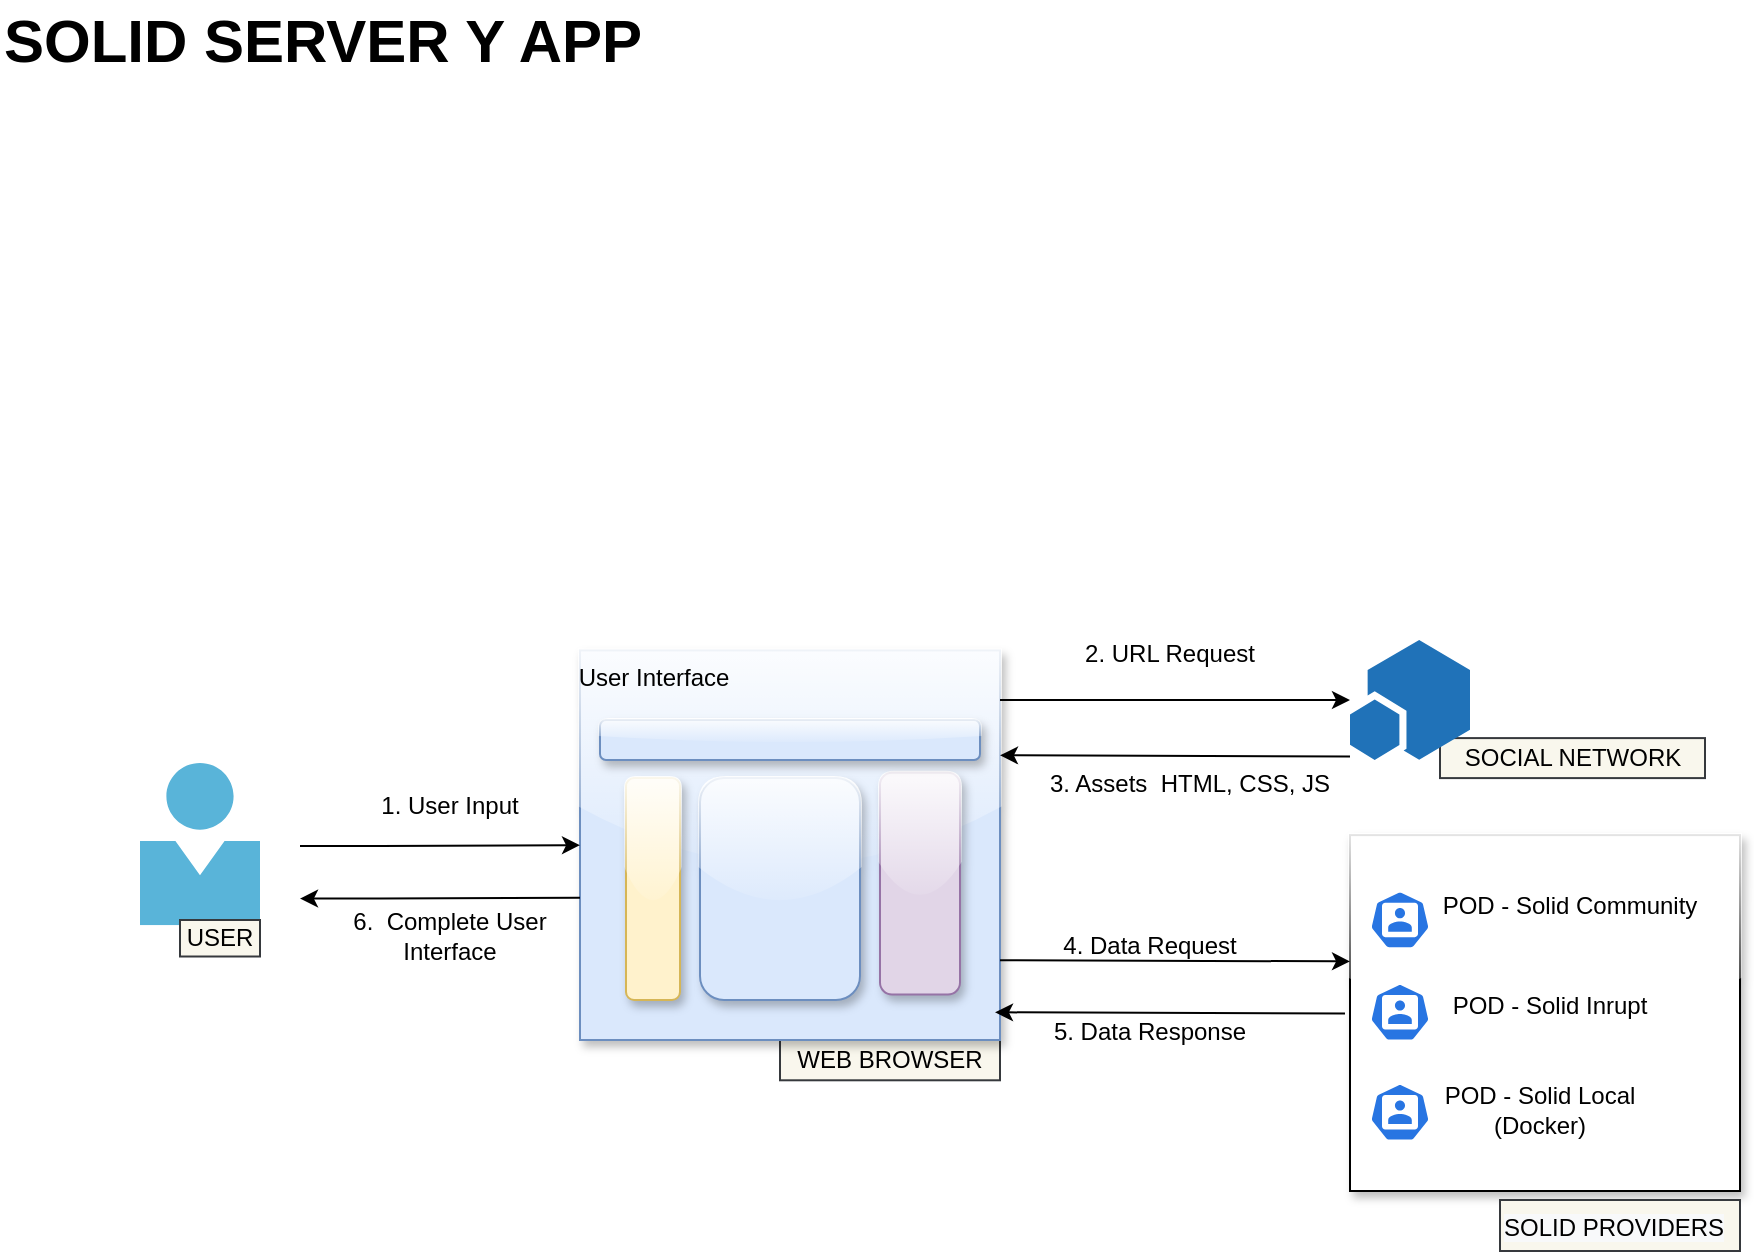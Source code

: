 <mxfile version="13.6.6" type="github" pages="5">
  <diagram id="UYkZ4uTsUo5Aj36jlj5a" name="DIAGRAMA DEL PROYECTO">
    <mxGraphModel dx="1194" dy="594" grid="1" gridSize="10" guides="1" tooltips="1" connect="1" arrows="1" fold="1" page="1" pageScale="1" pageWidth="850" pageHeight="1100" math="0" shadow="0">
      <root>
        <mxCell id="2yY9ss9cPQhWCjUBBXwG-0" />
        <mxCell id="2yY9ss9cPQhWCjUBBXwG-1" parent="2yY9ss9cPQhWCjUBBXwG-0" />
        <mxCell id="2yY9ss9cPQhWCjUBBXwG-22" value="SOCIAL NETWORK" style="text;html=1;strokeColor=#36393d;fillColor=#f9f7ed;align=center;verticalAlign=middle;whiteSpace=wrap;rounded=0;" parent="2yY9ss9cPQhWCjUBBXwG-1" vertex="1">
          <mxGeometry x="740" y="389.05" width="132.5" height="20" as="geometry" />
        </mxCell>
        <mxCell id="2yY9ss9cPQhWCjUBBXwG-42" value="WEB BROWSER" style="text;html=1;align=center;verticalAlign=middle;whiteSpace=wrap;rounded=0;gradientDirection=north;fillColor=#f9f7ed;strokeColor=#36393d;" parent="2yY9ss9cPQhWCjUBBXwG-1" vertex="1">
          <mxGeometry x="410" y="539" width="110" height="21.15" as="geometry" />
        </mxCell>
        <mxCell id="2yY9ss9cPQhWCjUBBXwG-78" value="" style="aspect=fixed;html=1;points=[];align=center;image;fontSize=12;image=img/lib/mscae/Person.svg;" parent="2yY9ss9cPQhWCjUBBXwG-1" vertex="1">
          <mxGeometry x="89.99" y="401.5" width="60.01" height="81.1" as="geometry" />
        </mxCell>
        <mxCell id="2yY9ss9cPQhWCjUBBXwG-97" value="USER" style="text;html=1;strokeColor=#36393d;fillColor=#f9f7ed;align=center;verticalAlign=middle;whiteSpace=wrap;rounded=0;" parent="2yY9ss9cPQhWCjUBBXwG-1" vertex="1">
          <mxGeometry x="110" y="480" width="40" height="18.25" as="geometry" />
        </mxCell>
        <mxCell id="kLydB3FbnCofHAPcsOzE-6" value="" style="shape=image;html=1;verticalAlign=top;verticalLabelPosition=bottom;labelBackgroundColor=#ffffff;imageAspect=0;aspect=fixed;image=https://cdn3.iconfinder.com/data/icons/letters-and-numbers-1/32/letter_B_blue-128.png" parent="2yY9ss9cPQhWCjUBBXwG-1" vertex="1">
          <mxGeometry x="339.6" y="86.5" width="18" height="18" as="geometry" />
        </mxCell>
        <mxCell id="MergWHPPMjYVDi8zwZ-v-0" value="SOLID SERVER Y APP" style="text;html=1;resizable=0;points=[];autosize=1;align=left;verticalAlign=top;spacingTop=-4;fontSize=30;fontStyle=1" parent="2yY9ss9cPQhWCjUBBXwG-1" vertex="1">
          <mxGeometry x="20" y="20" width="330" height="40" as="geometry" />
        </mxCell>
        <mxCell id="UFcEnnG5xLnoliEEgUOS-1" value="" style="rounded=0;whiteSpace=wrap;html=1;fillColor=#dae8fc;strokeColor=#6c8ebf;shadow=1;glass=1;sketch=0;" vertex="1" parent="2yY9ss9cPQhWCjUBBXwG-1">
          <mxGeometry x="310" y="345.2" width="210" height="194.8" as="geometry" />
        </mxCell>
        <mxCell id="UFcEnnG5xLnoliEEgUOS-27" value="" style="endArrow=classic;startArrow=none;html=1;startFill=0;" edge="1" parent="2yY9ss9cPQhWCjUBBXwG-1" target="UFcEnnG5xLnoliEEgUOS-28">
          <mxGeometry width="50" height="50" relative="1" as="geometry">
            <mxPoint x="520" y="370" as="sourcePoint" />
            <mxPoint x="690" y="408.68" as="targetPoint" />
            <Array as="points" />
          </mxGeometry>
        </mxCell>
        <mxCell id="UFcEnnG5xLnoliEEgUOS-28" value="" style="pointerEvents=1;shadow=0;dashed=0;html=1;strokeColor=none;fillColor=#505050;labelPosition=center;verticalLabelPosition=bottom;verticalAlign=top;outlineConnect=0;align=center;shape=mxgraph.office.concepts.app_part;" vertex="1" parent="2yY9ss9cPQhWCjUBBXwG-1">
          <mxGeometry x="695" y="340" width="60" height="60" as="geometry" />
        </mxCell>
        <mxCell id="UFcEnnG5xLnoliEEgUOS-45" value="" style="rounded=1;whiteSpace=wrap;html=1;shadow=1;glass=1;sketch=0;fillColor=#fff2cc;strokeColor=#d6b656;" vertex="1" parent="2yY9ss9cPQhWCjUBBXwG-1">
          <mxGeometry x="333" y="409.05" width="27" height="110.95" as="geometry" />
        </mxCell>
        <mxCell id="UFcEnnG5xLnoliEEgUOS-46" value="" style="rounded=1;whiteSpace=wrap;html=1;shadow=1;glass=1;sketch=0;fillColor=#dae8fc;strokeColor=#6c8ebf;" vertex="1" parent="2yY9ss9cPQhWCjUBBXwG-1">
          <mxGeometry x="370" y="409.05" width="80" height="110.95" as="geometry" />
        </mxCell>
        <mxCell id="UFcEnnG5xLnoliEEgUOS-48" value="" style="rounded=1;whiteSpace=wrap;html=1;shadow=1;glass=1;sketch=0;fillColor=#e1d5e7;strokeColor=#9673a6;" vertex="1" parent="2yY9ss9cPQhWCjUBBXwG-1">
          <mxGeometry x="460" y="406.33" width="40" height="110.95" as="geometry" />
        </mxCell>
        <mxCell id="UFcEnnG5xLnoliEEgUOS-49" value="" style="rounded=0;whiteSpace=wrap;html=1;shadow=1;glass=1;sketch=0;" vertex="1" parent="2yY9ss9cPQhWCjUBBXwG-1">
          <mxGeometry x="695" y="437.55" width="195" height="177.95" as="geometry" />
        </mxCell>
        <mxCell id="UFcEnnG5xLnoliEEgUOS-50" value="POD - Solid Community" style="text;html=1;strokeColor=none;fillColor=none;align=center;verticalAlign=middle;whiteSpace=wrap;rounded=0;" vertex="1" parent="2yY9ss9cPQhWCjUBBXwG-1">
          <mxGeometry x="740" y="463.45" width="130" height="20" as="geometry" />
        </mxCell>
        <mxCell id="UFcEnnG5xLnoliEEgUOS-51" value="" style="html=1;dashed=0;whitespace=wrap;fillColor=#2875E2;strokeColor=#ffffff;points=[[0.005,0.63,0],[0.1,0.2,0],[0.9,0.2,0],[0.5,0,0],[0.995,0.63,0],[0.72,0.99,0],[0.5,1,0],[0.28,0.99,0]];shape=mxgraph.kubernetes.icon;prIcon=user" vertex="1" parent="2yY9ss9cPQhWCjUBBXwG-1">
          <mxGeometry x="705" y="463.45" width="30" height="33" as="geometry" />
        </mxCell>
        <mxCell id="UFcEnnG5xLnoliEEgUOS-52" value="" style="html=1;dashed=0;whitespace=wrap;fillColor=#2875E2;strokeColor=#ffffff;points=[[0.005,0.63,0],[0.1,0.2,0],[0.9,0.2,0],[0.5,0,0],[0.995,0.63,0],[0.72,0.99,0],[0.5,1,0],[0.28,0.99,0]];shape=mxgraph.kubernetes.icon;prIcon=user" vertex="1" parent="2yY9ss9cPQhWCjUBBXwG-1">
          <mxGeometry x="705" y="509.65" width="30" height="33" as="geometry" />
        </mxCell>
        <mxCell id="UFcEnnG5xLnoliEEgUOS-53" value="" style="html=1;dashed=0;whitespace=wrap;fillColor=#2875E2;strokeColor=#ffffff;points=[[0.005,0.63,0],[0.1,0.2,0],[0.9,0.2,0],[0.5,0,0],[0.995,0.63,0],[0.72,0.99,0],[0.5,1,0],[0.28,0.99,0]];shape=mxgraph.kubernetes.icon;prIcon=user" vertex="1" parent="2yY9ss9cPQhWCjUBBXwG-1">
          <mxGeometry x="705" y="559.65" width="30" height="33" as="geometry" />
        </mxCell>
        <mxCell id="UFcEnnG5xLnoliEEgUOS-54" value="POD - Solid Inrupt" style="text;html=1;strokeColor=none;fillColor=none;align=center;verticalAlign=middle;whiteSpace=wrap;rounded=0;" vertex="1" parent="2yY9ss9cPQhWCjUBBXwG-1">
          <mxGeometry x="740" y="510.83" width="110" height="24" as="geometry" />
        </mxCell>
        <mxCell id="UFcEnnG5xLnoliEEgUOS-55" value="POD - Solid Local (Docker)" style="text;html=1;strokeColor=none;fillColor=none;align=center;verticalAlign=middle;whiteSpace=wrap;rounded=0;" vertex="1" parent="2yY9ss9cPQhWCjUBBXwG-1">
          <mxGeometry x="730" y="563.33" width="120" height="24" as="geometry" />
        </mxCell>
        <mxCell id="UFcEnnG5xLnoliEEgUOS-58" value="" style="endArrow=classic;html=1;entryX=0;entryY=0.5;entryDx=0;entryDy=0;" edge="1" parent="2yY9ss9cPQhWCjUBBXwG-1" target="UFcEnnG5xLnoliEEgUOS-1">
          <mxGeometry width="50" height="50" relative="1" as="geometry">
            <mxPoint x="170" y="443" as="sourcePoint" />
            <mxPoint x="520" y="490" as="targetPoint" />
            <Array as="points">
              <mxPoint x="200" y="443" />
            </Array>
          </mxGeometry>
        </mxCell>
        <mxCell id="UFcEnnG5xLnoliEEgUOS-59" value="1. User Input" style="text;html=1;strokeColor=none;fillColor=none;align=center;verticalAlign=middle;whiteSpace=wrap;rounded=0;" vertex="1" parent="2yY9ss9cPQhWCjUBBXwG-1">
          <mxGeometry x="180" y="409.05" width="130" height="28.5" as="geometry" />
        </mxCell>
        <mxCell id="UFcEnnG5xLnoliEEgUOS-60" value="2. URL Request" style="text;html=1;strokeColor=none;fillColor=none;align=center;verticalAlign=middle;whiteSpace=wrap;rounded=0;" vertex="1" parent="2yY9ss9cPQhWCjUBBXwG-1">
          <mxGeometry x="540" y="332.25" width="130" height="28.5" as="geometry" />
        </mxCell>
        <mxCell id="UFcEnnG5xLnoliEEgUOS-62" value="" style="endArrow=none;startArrow=classic;html=1;startFill=1;endFill=0;" edge="1" parent="2yY9ss9cPQhWCjUBBXwG-1">
          <mxGeometry width="50" height="50" relative="1" as="geometry">
            <mxPoint x="520" y="397.65" as="sourcePoint" />
            <mxPoint x="695" y="398.248" as="targetPoint" />
            <Array as="points" />
          </mxGeometry>
        </mxCell>
        <mxCell id="UFcEnnG5xLnoliEEgUOS-63" value="3. Assets&amp;nbsp; HTML, CSS, JS" style="text;html=1;strokeColor=none;fillColor=none;align=center;verticalAlign=middle;whiteSpace=wrap;rounded=0;" vertex="1" parent="2yY9ss9cPQhWCjUBBXwG-1">
          <mxGeometry x="540" y="397.65" width="150" height="28.5" as="geometry" />
        </mxCell>
        <mxCell id="UFcEnnG5xLnoliEEgUOS-64" value="" style="endArrow=none;startArrow=classic;html=1;startFill=1;endFill=0;" edge="1" parent="2yY9ss9cPQhWCjUBBXwG-1">
          <mxGeometry width="50" height="50" relative="1" as="geometry">
            <mxPoint x="517.5" y="526.15" as="sourcePoint" />
            <mxPoint x="692.5" y="526.748" as="targetPoint" />
            <Array as="points" />
          </mxGeometry>
        </mxCell>
        <mxCell id="UFcEnnG5xLnoliEEgUOS-65" value="&lt;br&gt;5. Data Response&lt;br&gt;" style="text;html=1;strokeColor=none;fillColor=none;align=center;verticalAlign=middle;whiteSpace=wrap;rounded=0;" vertex="1" parent="2yY9ss9cPQhWCjUBBXwG-1">
          <mxGeometry x="520" y="514.15" width="150" height="28.5" as="geometry" />
        </mxCell>
        <mxCell id="UFcEnnG5xLnoliEEgUOS-67" value="" style="endArrow=classic;startArrow=none;html=1;startFill=0;" edge="1" parent="2yY9ss9cPQhWCjUBBXwG-1">
          <mxGeometry width="50" height="50" relative="1" as="geometry">
            <mxPoint x="520" y="500.1" as="sourcePoint" />
            <mxPoint x="695" y="500.698" as="targetPoint" />
            <Array as="points" />
          </mxGeometry>
        </mxCell>
        <mxCell id="UFcEnnG5xLnoliEEgUOS-68" value="4. Data Request" style="text;html=1;strokeColor=none;fillColor=none;align=center;verticalAlign=middle;whiteSpace=wrap;rounded=0;" vertex="1" parent="2yY9ss9cPQhWCjUBBXwG-1">
          <mxGeometry x="530" y="478.25" width="130" height="28.5" as="geometry" />
        </mxCell>
        <mxCell id="UFcEnnG5xLnoliEEgUOS-69" value="" style="endArrow=none;html=1;entryX=0;entryY=0.5;entryDx=0;entryDy=0;endFill=0;startArrow=classic;startFill=1;" edge="1" parent="2yY9ss9cPQhWCjUBBXwG-1">
          <mxGeometry width="50" height="50" relative="1" as="geometry">
            <mxPoint x="170" y="469.3" as="sourcePoint" />
            <mxPoint x="310" y="468.9" as="targetPoint" />
            <Array as="points">
              <mxPoint x="200" y="469.3" />
            </Array>
          </mxGeometry>
        </mxCell>
        <mxCell id="UFcEnnG5xLnoliEEgUOS-70" value="6.&amp;nbsp; Complete User Interface" style="text;html=1;strokeColor=none;fillColor=none;align=center;verticalAlign=middle;whiteSpace=wrap;rounded=0;" vertex="1" parent="2yY9ss9cPQhWCjUBBXwG-1">
          <mxGeometry x="180" y="474.0" width="130" height="28.5" as="geometry" />
        </mxCell>
        <mxCell id="UFcEnnG5xLnoliEEgUOS-71" value="&lt;span style=&quot;color: rgb(0 , 0 , 0) ; font-family: &amp;#34;helvetica&amp;#34; ; font-size: 12px ; font-style: normal ; font-weight: 400 ; letter-spacing: normal ; text-align: center ; text-indent: 0px ; text-transform: none ; word-spacing: 0px ; background-color: rgb(248 , 249 , 250) ; display: inline ; float: none&quot;&gt;SOLID PROVIDERS&lt;br&gt;&lt;/span&gt;" style="text;whiteSpace=wrap;html=1;fillColor=#f9f7ed;strokeColor=#36393d;" vertex="1" parent="2yY9ss9cPQhWCjUBBXwG-1">
          <mxGeometry x="770" y="620" width="120" height="25.5" as="geometry" />
        </mxCell>
        <mxCell id="UFcEnnG5xLnoliEEgUOS-72" value="" style="rounded=1;whiteSpace=wrap;html=1;shadow=1;glass=1;sketch=0;fillColor=#dae8fc;strokeColor=#6c8ebf;" vertex="1" parent="2yY9ss9cPQhWCjUBBXwG-1">
          <mxGeometry x="320" y="380" width="190" height="20" as="geometry" />
        </mxCell>
        <mxCell id="UFcEnnG5xLnoliEEgUOS-74" value="User Interface" style="text;html=1;strokeColor=none;fillColor=none;align=center;verticalAlign=middle;whiteSpace=wrap;rounded=0;" vertex="1" parent="2yY9ss9cPQhWCjUBBXwG-1">
          <mxGeometry x="281.5" y="345.2" width="130" height="28.5" as="geometry" />
        </mxCell>
      </root>
    </mxGraphModel>
  </diagram>
  <diagram id="fOIgZdWts50ToebawjvY" name="ACL">
    <mxGraphModel dx="1194" dy="594" grid="1" gridSize="10" guides="1" tooltips="1" connect="1" arrows="1" fold="1" page="1" pageScale="1" pageWidth="850" pageHeight="1100" math="0" shadow="0">
      <root>
        <mxCell id="iQNqjEqQQoG7GqOi5-ft-0" />
        <mxCell id="iQNqjEqQQoG7GqOi5-ft-1" parent="iQNqjEqQQoG7GqOi5-ft-0" />
        <mxCell id="rhTNTYLb63Sr71GAU7q5-0" value="ADMINISTRACION DE ACL&amp;nbsp;&lt;br&gt;&lt;br&gt;" style="text;html=1;resizable=0;points=[];autosize=1;align=left;verticalAlign=top;spacingTop=-4;fontSize=30;fontStyle=1" parent="iQNqjEqQQoG7GqOi5-ft-1" vertex="1">
          <mxGeometry x="56.5" y="64.5" width="410" height="70" as="geometry" />
        </mxCell>
        <mxCell id="x22uvUgvSZLSD14-lv_a-0" value="" style="aspect=fixed;html=1;points=[];align=center;image;fontSize=12;image=img/lib/mscae/Person.svg;" parent="iQNqjEqQQoG7GqOi5-ft-1" vertex="1">
          <mxGeometry x="56.5" y="250" width="59.2" height="80" as="geometry" />
        </mxCell>
        <mxCell id="x22uvUgvSZLSD14-lv_a-1" value="" style="aspect=fixed;html=1;points=[];align=center;image;fontSize=12;image=img/lib/mscae/Person.svg;" parent="iQNqjEqQQoG7GqOi5-ft-1" vertex="1">
          <mxGeometry x="790" y="385.03" width="46.6" height="62.97" as="geometry" />
        </mxCell>
        <mxCell id="x22uvUgvSZLSD14-lv_a-8" value="&lt;span style=&quot;color: rgba(0 , 0 , 0 , 0) ; font-family: monospace ; font-size: 0px ; background-color: rgb(248 , 249 , 250)&quot;&gt;%3CmxGraphModel%3E%3Croot%3E%3CmxCell%20id%3D%220%22%2F%3E%3CmxCell%20id%3D%221%22%20parent%3D%220%22%2F%3E%3CmxCell%20id%3D%222%22%20value%3D%22%22%20style%3D%22pointerEvents%3D1%3Bshadow%3D0%3Bdashed%3D0%3Bhtml%3D1%3BstrokeColor%3Dnone%3BfillColor%3D%23505050%3BlabelPosition%3Dcenter%3BverticalLabelPosition%3Dbottom%3BverticalAlign%3Dtop%3BoutlineConnect%3D0%3Balign%3Dcenter%3Bshape%3Dmxgraph.office.concepts.app_part%3B%22%20vertex%3D%221%22%20parent%3D%221%22%3E%3CmxGeometry%20x%3D%22350.6%22%20y%3D%22335.2%22%20width%3D%2246%22%20height%3D%2245%22%20as%3D%22geometry%22%2F%3E%3C%2FmxCell%3E%3C%2Froot%3E%3C%2FmxGraphModel%3E&lt;/span&gt;&lt;span style=&quot;color: rgba(0 , 0 , 0 , 0) ; font-family: monospace ; font-size: 0px ; background-color: rgb(248 , 249 , 250)&quot;&gt;%3CmxGraphModel%3E%3Croot%3E%3CmxCell%20id%3D%220%22%2F%3E%3CmxCell%20id%3D%221%22%20parent%3D%220%22%2F%3E%3CmxCell%20id%3D%222%22%20value%3D%22%22%20style%3D%22pointerEvents%3D1%3Bshadow%3D0%3Bdashed%3D0%3Bhtml%3D1%3BstrokeColor%3Dnone%3BfillColor%3D%23505050%3BlabelPosition%3Dcenter%3BverticalLabelPosition%3Dbottom%3BverticalAlign%3Dtop%3BoutlineConnect%3D0%3Balign%3Dcenter%3Bshape%3Dmxgraph.office.concepts.app_part%3B%22%20vertex%3D%221%22%20parent%3D%221%22%3E%3CmxGeometry%20x%3D%22350.6%22%20y%3D%22335.2%22%20width%3D%2246%22%20height%3D%2245%22%20as%3D%22geometry%22%2F%3E%3C%2FmxCell%3E%3C%2Froot%3E%3C%2FmxGraphModel%3E&lt;/span&gt;" style="html=1;verticalLabelPosition=bottom;align=center;labelBackgroundColor=#ffffff;verticalAlign=top;strokeWidth=2;strokeColor=#0080F0;shadow=0;dashed=0;shape=mxgraph.ios7.icons.folders;" parent="iQNqjEqQQoG7GqOi5-ft-1" vertex="1">
          <mxGeometry x="150" y="213.89" width="180" height="450" as="geometry" />
        </mxCell>
        <mxCell id="x22uvUgvSZLSD14-lv_a-9" value="POD" style="text;html=1;strokeColor=none;fillColor=none;align=center;verticalAlign=middle;whiteSpace=wrap;rounded=0;strokeWidth=10;perimeterSpacing=4;labelBackgroundColor=none;labelBorderColor=none;fontSize=18;" parent="iQNqjEqQQoG7GqOi5-ft-1" vertex="1">
          <mxGeometry x="190" y="210" width="80" height="40" as="geometry" />
        </mxCell>
        <mxCell id="x22uvUgvSZLSD14-lv_a-10" value="" style="shape=image;html=1;verticalAlign=top;verticalLabelPosition=bottom;labelBackgroundColor=#ffffff;imageAspect=0;aspect=fixed;image=https://cdn2.iconfinder.com/data/icons/font-awesome/1792/files-o-128.png" parent="iQNqjEqQQoG7GqOi5-ft-1" vertex="1">
          <mxGeometry x="170" y="280" width="30" height="30" as="geometry" />
        </mxCell>
        <mxCell id="x22uvUgvSZLSD14-lv_a-16" value="" style="shape=image;html=1;verticalAlign=top;verticalLabelPosition=bottom;labelBackgroundColor=#ffffff;imageAspect=0;aspect=fixed;image=https://cdn4.iconfinder.com/data/icons/file-types-outline-1/64/files_documents_folder-128.png" parent="iQNqjEqQQoG7GqOi5-ft-1" vertex="1">
          <mxGeometry x="166" y="320" width="38" height="38" as="geometry" />
        </mxCell>
        <mxCell id="x22uvUgvSZLSD14-lv_a-17" value="" style="shape=image;html=1;verticalAlign=top;verticalLabelPosition=bottom;labelBackgroundColor=#ffffff;imageAspect=0;aspect=fixed;image=https://cdn2.iconfinder.com/data/icons/files-and-folders-12/512/Asset_26-128.png" parent="iQNqjEqQQoG7GqOi5-ft-1" vertex="1">
          <mxGeometry x="166" y="362" width="38" height="38" as="geometry" />
        </mxCell>
        <mxCell id="x22uvUgvSZLSD14-lv_a-18" value="" style="shape=image;html=1;verticalAlign=top;verticalLabelPosition=bottom;labelBackgroundColor=#ffffff;imageAspect=0;aspect=fixed;image=https://cdn2.iconfinder.com/data/icons/files-and-folders-12/512/Asset_23-128.png" parent="iQNqjEqQQoG7GqOi5-ft-1" vertex="1">
          <mxGeometry x="170" y="410" width="38" height="38" as="geometry" />
        </mxCell>
        <mxCell id="x22uvUgvSZLSD14-lv_a-21" value="" style="shape=image;html=1;verticalAlign=top;verticalLabelPosition=bottom;labelBackgroundColor=#ffffff;imageAspect=0;aspect=fixed;image=https://cdn4.iconfinder.com/data/icons/keynote-and-powerpoint-icons/256/Messages-128.png" parent="iQNqjEqQQoG7GqOi5-ft-1" vertex="1">
          <mxGeometry x="174" y="460" width="34" height="34" as="geometry" />
        </mxCell>
        <mxCell id="x22uvUgvSZLSD14-lv_a-22" value="" style="shape=image;html=1;verticalAlign=top;verticalLabelPosition=bottom;labelBackgroundColor=#ffffff;imageAspect=0;aspect=fixed;image=https://cdn2.iconfinder.com/data/icons/multimedia-26/24/multimedia-14-128.png" parent="iQNqjEqQQoG7GqOi5-ft-1" vertex="1">
          <mxGeometry x="172" y="512" width="38" height="38" as="geometry" />
        </mxCell>
        <mxCell id="x22uvUgvSZLSD14-lv_a-23" value="Contact us" style="html=1;strokeColor=none;fillColor=#0079D6;labelPosition=center;verticalLabelPosition=middle;verticalAlign=top;align=center;fontSize=12;outlineConnect=0;spacingTop=-6;fontColor=#FFFFFF;shape=mxgraph.sitemap.contact_us;" parent="iQNqjEqQQoG7GqOi5-ft-1" vertex="1">
          <mxGeometry x="170" y="560" width="50" height="30" as="geometry" />
        </mxCell>
        <mxCell id="x22uvUgvSZLSD14-lv_a-24" value="" style="shape=image;html=1;verticalAlign=top;verticalLabelPosition=bottom;labelBackgroundColor=#ffffff;imageAspect=0;aspect=fixed;image=https://cdn4.iconfinder.com/data/icons/modern-education-and-knowledge-power-1/512/511_student__notes_books__student_notes-128.png" parent="iQNqjEqQQoG7GqOi5-ft-1" vertex="1">
          <mxGeometry x="177" y="610" width="28" height="28" as="geometry" />
        </mxCell>
        <mxCell id="x22uvUgvSZLSD14-lv_a-26" value="ACL que permiten manejar accesos para control, lectura y escritura de cada directorio o carpeta" style="text;html=1;strokeColor=none;fillColor=none;align=center;verticalAlign=middle;whiteSpace=wrap;rounded=0;" parent="iQNqjEqQQoG7GqOi5-ft-1" vertex="1">
          <mxGeometry x="286.5" y="265" width="180" height="60" as="geometry" />
        </mxCell>
        <mxCell id="x22uvUgvSZLSD14-lv_a-27" value="EL usuario por cada archivo que tenga en su POD puede gestionar un ACL&amp;nbsp;" style="text;html=1;strokeColor=none;fillColor=none;align=center;verticalAlign=middle;whiteSpace=wrap;rounded=0;" parent="iQNqjEqQQoG7GqOi5-ft-1" vertex="1">
          <mxGeometry x="10" y="358" width="140" height="30" as="geometry" />
        </mxCell>
        <mxCell id="x22uvUgvSZLSD14-lv_a-30" value="" style="endArrow=classic;html=1;strokeWidth=3;" parent="iQNqjEqQQoG7GqOi5-ft-1" source="ISgKsiZI0QAlrr2Jzfwn-0" edge="1">
          <mxGeometry relative="1" as="geometry">
            <mxPoint x="740" y="170" as="sourcePoint" />
            <mxPoint x="420" y="430" as="targetPoint" />
            <Array as="points" />
          </mxGeometry>
        </mxCell>
        <mxCell id="ISgKsiZI0QAlrr2Jzfwn-0" value="" style="aspect=fixed;html=1;points=[];align=center;image;fontSize=12;image=img/lib/mscae/Network_watcher.svg;" parent="iQNqjEqQQoG7GqOi5-ft-1" vertex="1">
          <mxGeometry x="560" y="404" width="50" height="50" as="geometry" />
        </mxCell>
        <mxCell id="x22uvUgvSZLSD14-lv_a-34" value="" style="endArrow=none;html=1;strokeWidth=3;exitX=-0.064;exitY=0.651;exitDx=0;exitDy=0;exitPerimeter=0;endFill=0;" parent="iQNqjEqQQoG7GqOi5-ft-1" source="x22uvUgvSZLSD14-lv_a-1" target="ISgKsiZI0QAlrr2Jzfwn-0" edge="1">
          <mxGeometry relative="1" as="geometry">
            <mxPoint x="740" y="170" as="sourcePoint" />
            <mxPoint x="490" y="430" as="targetPoint" />
            <Array as="points" />
          </mxGeometry>
        </mxCell>
        <mxCell id="x22uvUgvSZLSD14-lv_a-35" value="El usuario consultará un recurso del POD de su amigo, y el ACL permitirá o no el acceso." style="text;html=1;strokeColor=none;fillColor=none;align=center;verticalAlign=middle;whiteSpace=wrap;rounded=0;" parent="iQNqjEqQQoG7GqOi5-ft-1" vertex="1">
          <mxGeometry x="703.3" y="467" width="100" height="70" as="geometry" />
        </mxCell>
        <mxCell id="Z7i1hOGKbApvF3NGXlO6-0" value="ACL" style="shape=mxgraph.ibm.box;prType=subnet;fontStyle=0;verticalAlign=top;align=left;spacingLeft=32;spacingTop=4;fillColor=#E6F0E2;rounded=0;whiteSpace=wrap;html=1;strokeColor=#00882B;strokeWidth=1;dashed=0;container=1;spacing=-4;collapsible=0;expand=0;recursiveResize=0;" parent="iQNqjEqQQoG7GqOi5-ft-1" vertex="1">
          <mxGeometry x="236.5" y="320" width="50" height="60" as="geometry" />
        </mxCell>
        <mxCell id="Z7i1hOGKbApvF3NGXlO6-2" value="" style="aspect=fixed;html=1;points=[];align=center;image;fontSize=12;image=img/lib/mscae/Security_Center.svg;" parent="iQNqjEqQQoG7GqOi5-ft-1" vertex="1">
          <mxGeometry x="200" y="297.78" width="16" height="22.22" as="geometry" />
        </mxCell>
        <mxCell id="Z7i1hOGKbApvF3NGXlO6-3" value="" style="aspect=fixed;html=1;points=[];align=center;image;fontSize=12;image=img/lib/mscae/Security_Center.svg;" parent="iQNqjEqQQoG7GqOi5-ft-1" vertex="1">
          <mxGeometry x="200" y="339.78" width="16" height="22.22" as="geometry" />
        </mxCell>
        <mxCell id="Z7i1hOGKbApvF3NGXlO6-5" value="" style="aspect=fixed;html=1;points=[];align=center;image;fontSize=12;image=img/lib/mscae/Security_Center.svg;" parent="iQNqjEqQQoG7GqOi5-ft-1" vertex="1">
          <mxGeometry x="200" y="427.78" width="16" height="22.22" as="geometry" />
        </mxCell>
        <mxCell id="Z7i1hOGKbApvF3NGXlO6-6" value="" style="aspect=fixed;html=1;points=[];align=center;image;fontSize=12;image=img/lib/mscae/Security_Center.svg;" parent="iQNqjEqQQoG7GqOi5-ft-1" vertex="1">
          <mxGeometry x="208" y="478.89" width="16" height="22.22" as="geometry" />
        </mxCell>
        <mxCell id="Z7i1hOGKbApvF3NGXlO6-7" value="" style="aspect=fixed;html=1;points=[];align=center;image;fontSize=12;image=img/lib/mscae/Security_Center.svg;" parent="iQNqjEqQQoG7GqOi5-ft-1" vertex="1">
          <mxGeometry x="205" y="528" width="16" height="22.22" as="geometry" />
        </mxCell>
        <mxCell id="Z7i1hOGKbApvF3NGXlO6-8" value="" style="aspect=fixed;html=1;points=[];align=center;image;fontSize=12;image=img/lib/mscae/Security_Center.svg;" parent="iQNqjEqQQoG7GqOi5-ft-1" vertex="1">
          <mxGeometry x="210" y="580" width="16" height="22.22" as="geometry" />
        </mxCell>
        <mxCell id="Z7i1hOGKbApvF3NGXlO6-9" value="" style="aspect=fixed;html=1;points=[];align=center;image;fontSize=12;image=img/lib/mscae/Security_Center.svg;" parent="iQNqjEqQQoG7GqOi5-ft-1" vertex="1">
          <mxGeometry x="205" y="620" width="16" height="22.22" as="geometry" />
        </mxCell>
        <mxCell id="3Owy3RRo_BmyX-yhPCbr-1" value="&lt;span style=&quot;color: rgba(0 , 0 , 0 , 0) ; font-family: monospace ; font-size: 0px ; background-color: rgb(248 , 249 , 250)&quot;&gt;%3CmxGraphModel%3E%3Croot%3E%3CmxCell%20id%3D%220%22%2F%3E%3CmxCell%20id%3D%221%22%20parent%3D%220%22%2F%3E%3CmxCell%20id%3D%222%22%20value%3D%22%22%20style%3D%22pointerEvents%3D1%3Bshadow%3D0%3Bdashed%3D0%3Bhtml%3D1%3BstrokeColor%3Dnone%3BfillColor%3D%23505050%3BlabelPosition%3Dcenter%3BverticalLabelPosition%3Dbottom%3BverticalAlign%3Dtop%3BoutlineConnect%3D0%3Balign%3Dcenter%3Bshape%3Dmxgraph.office.concepts.app_part%3B%22%20vertex%3D%221%22%20parent%3D%221%22%3E%3CmxGeometry%20x%3D%22350.6%22%20y%3D%22335.2%22%20width%3D%2246%22%20height%3D%2245%22%20as%3D%22geometry%22%2F%3E%3C%2FmxCell%3E%3C%2Froot%3E%3C%2FmxGraphModel%3E&lt;/span&gt;&lt;span style=&quot;color: rgba(0 , 0 , 0 , 0) ; font-family: monospace ; font-size: 0px ; background-color: rgb(248 , 249 , 250)&quot;&gt;%3CmxGraphModel%3E%3Croot%3E%3CmxCell%20id%3D%220%22%2F%3E%3CmxCell%20id%3D%221%22%20parent%3D%220%22%2F%3E%3CmxCell%20id%3D%222%22%20value%3D%22%22%20style%3D%22pointerEvents%3D1%3Bshadow%3D0%3Bdashed%3D0%3Bhtml%3D1%3BstrokeColor%3Dnone%3BfillColor%3D%23505050%3BlabelPosition%3Dcenter%3BverticalLabelPosition%3Dbottom%3BverticalAlign%3Dtop%3BoutlineConnect%3D0%3Balign%3Dcenter%3Bshape%3Dmxgraph.office.concepts.app_part%3B%22%20vertex%3D%221%22%20parent%3D%221%22%3E%3CmxGeometry%20x%3D%22350.6%22%20y%3D%22335.2%22%20width%3D%2246%22%20height%3D%2245%22%20as%3D%22geometry%22%2F%3E%3C%2FmxCell%3E%3C%2Froot%3E%3C%2FmxGraphModel%3E&lt;/span&gt;" style="html=1;verticalLabelPosition=bottom;align=center;labelBackgroundColor=#ffffff;verticalAlign=top;strokeWidth=2;strokeColor=#0080F0;shadow=0;dashed=0;shape=mxgraph.ios7.icons.folders;" parent="iQNqjEqQQoG7GqOi5-ft-1" vertex="1">
          <mxGeometry x="850" y="370" width="60" height="190" as="geometry" />
        </mxCell>
        <mxCell id="3Owy3RRo_BmyX-yhPCbr-2" value="POD" style="text;html=1;strokeColor=none;fillColor=none;align=center;verticalAlign=middle;whiteSpace=wrap;rounded=0;strokeWidth=10;perimeterSpacing=4;labelBackgroundColor=none;labelBorderColor=none;fontSize=18;" parent="iQNqjEqQQoG7GqOi5-ft-1" vertex="1">
          <mxGeometry x="840" y="400" width="70" height="20.89" as="geometry" />
        </mxCell>
        <mxCell id="LIbXldOr1F8TxqdDk822-0" value="" style="pointerEvents=1;shadow=0;dashed=0;html=1;strokeColor=none;fillColor=#505050;labelPosition=center;verticalLabelPosition=bottom;verticalAlign=top;outlineConnect=0;align=center;shape=mxgraph.office.concepts.app_part;" parent="iQNqjEqQQoG7GqOi5-ft-1" vertex="1">
          <mxGeometry x="610" y="370" width="46" height="45" as="geometry" />
        </mxCell>
        <mxCell id="LIbXldOr1F8TxqdDk822-1" value="Aplicación Descentralizada" style="text;html=1;strokeColor=none;fillColor=none;align=center;verticalAlign=middle;whiteSpace=wrap;rounded=0;" parent="iQNqjEqQQoG7GqOi5-ft-1" vertex="1">
          <mxGeometry x="546" y="349.39" width="40" height="36.5" as="geometry" />
        </mxCell>
        <mxCell id="ympmla4vEXKuv4xtLKoU-0" value="" style="html=1;dashed=0;whitespace=wrap;fillColor=#2875E2;strokeColor=#ffffff;points=[[0.005,0.63,0],[0.1,0.2,0],[0.9,0.2,0],[0.5,0,0],[0.995,0.63,0],[0.72,0.99,0],[0.5,1,0],[0.28,0.99,0]];shape=mxgraph.kubernetes.icon;prIcon=pod" parent="iQNqjEqQQoG7GqOi5-ft-1" vertex="1">
          <mxGeometry x="330" y="400" width="90" height="60" as="geometry" />
        </mxCell>
      </root>
    </mxGraphModel>
  </diagram>
  <diagram id="gB4YrK-5MbS6fs_-fCYG" name="APP">
    <mxGraphModel dx="2044" dy="594" grid="1" gridSize="10" guides="1" tooltips="1" connect="1" arrows="1" fold="1" page="1" pageScale="1" pageWidth="850" pageHeight="1100" math="0" shadow="0">
      <root>
        <mxCell id="FcQ5mKqh9I6RIRjgGpET-0" />
        <mxCell id="FcQ5mKqh9I6RIRjgGpET-1" parent="FcQ5mKqh9I6RIRjgGpET-0" />
        <mxCell id="lAgHWPM3ubYR4SdabUT7-0" value="TECNOLOGIAS UTILIZADAS" style="text;html=1;resizable=0;points=[];autosize=1;align=left;verticalAlign=top;spacingTop=-4;fontSize=30;fontStyle=1" parent="FcQ5mKqh9I6RIRjgGpET-1" vertex="1">
          <mxGeometry x="50" y="70" width="420" height="40" as="geometry" />
        </mxCell>
        <mxCell id="VMAq4MvOrPINZuEkQYlL-0" value="" style="shape=image;html=1;verticalAlign=top;verticalLabelPosition=bottom;labelBackgroundColor=#ffffff;imageAspect=0;aspect=fixed;image=https://cdn4.iconfinder.com/data/icons/logos-3/600/React.js_logo-128.png" parent="FcQ5mKqh9I6RIRjgGpET-1" vertex="1">
          <mxGeometry x="-190" y="256" width="88" height="88" as="geometry" />
        </mxCell>
        <mxCell id="VMAq4MvOrPINZuEkQYlL-1" value="APLICACION React JS" style="text;html=1;strokeColor=none;fillColor=none;align=center;verticalAlign=middle;whiteSpace=wrap;rounded=0;" parent="FcQ5mKqh9I6RIRjgGpET-1" vertex="1">
          <mxGeometry x="-181" y="230" width="70" height="20" as="geometry" />
        </mxCell>
        <mxCell id="VMAq4MvOrPINZuEkQYlL-3" value="" style="shape=image;html=1;verticalAlign=top;verticalLabelPosition=bottom;labelBackgroundColor=#ffffff;imageAspect=0;aspect=fixed;image=https://cdn4.iconfinder.com/data/icons/logos-3/456/nodejs-new-pantone-black-128.png;direction=east;" parent="FcQ5mKqh9I6RIRjgGpET-1" vertex="1">
          <mxGeometry x="70" y="256" width="70" height="70" as="geometry" />
        </mxCell>
        <mxCell id="VMAq4MvOrPINZuEkQYlL-4" value="Servidor HTTP" style="text;html=1;strokeColor=none;fillColor=none;align=center;verticalAlign=middle;whiteSpace=wrap;rounded=0;" parent="FcQ5mKqh9I6RIRjgGpET-1" vertex="1">
          <mxGeometry x="60" y="230" width="100" height="20" as="geometry" />
        </mxCell>
        <mxCell id="8XHCgDvd-yLdZdUjdrkS-0" value="" style="html=1;dashed=0;whitespace=wrap;fillColor=#2875E2;strokeColor=#ffffff;points=[[0.005,0.63,0],[0.1,0.2,0],[0.9,0.2,0],[0.5,0,0],[0.995,0.63,0],[0.72,0.99,0],[0.5,1,0],[0.28,0.99,0]];shape=mxgraph.kubernetes.icon;prIcon=pod" parent="FcQ5mKqh9I6RIRjgGpET-1" vertex="1">
          <mxGeometry x="557" y="240" width="90" height="60" as="geometry" />
        </mxCell>
        <mxCell id="8XHCgDvd-yLdZdUjdrkS-1" value="SOLID SERVER&lt;span style=&quot;color: rgba(0 , 0 , 0 , 0) ; font-family: monospace ; font-size: 0px&quot;&gt;%3CmxGraphModel%3E%3Croot%3E%3CmxCell%20id%3D%220%22%2F%3E%3CmxCell%20id%3D%221%22%20parent%3D%220%22%2F%3E%3CmxCell%20id%3D%222%22%20value%3D%22%22%20style%3D%22html%3D1%3Bdashed%3D0%3Bwhitespace%3Dwrap%3BfillColor%3D%232875E2%3BstrokeColor%3D%23ffffff%3Bpoints%3D%5B%5B0.005%2C0.63%2C0%5D%2C%5B0.1%2C0.2%2C0%5D%2C%5B0.9%2C0.2%2C0%5D%2C%5B0.5%2C0%2C0%5D%2C%5B0.995%2C0.63%2C0%5D%2C%5B0.72%2C0.99%2C0%5D%2C%5B0.5%2C1%2C0%5D%2C%5B0.28%2C0.99%2C0%5D%5D%3Bshape%3Dmxgraph.kubernetes.icon%3BprIcon%3Dpod%22%20vertex%3D%221%22%20parent%3D%221%22%3E%3CmxGeometry%20x%3D%22557%22%20y%3D%22240%22%20width%3D%2290%22%20height%3D%2260%22%20as%3D%22geometry%22%2F%3E%3C%2FmxCell%3E%3C%2Froot%3E%3C%2FmxGraphModel%3E&lt;/span&gt;" style="text;html=1;strokeColor=none;fillColor=none;align=center;verticalAlign=middle;whiteSpace=wrap;rounded=0;" parent="FcQ5mKqh9I6RIRjgGpET-1" vertex="1">
          <mxGeometry x="557" y="202" width="73" height="20" as="geometry" />
        </mxCell>
        <mxCell id="8XHCgDvd-yLdZdUjdrkS-5" value="" style="ellipse;shape=cloud;whiteSpace=wrap;html=1;" parent="FcQ5mKqh9I6RIRjgGpET-1" vertex="1">
          <mxGeometry x="150" y="130" width="350" height="260" as="geometry" />
        </mxCell>
        <mxCell id="8XHCgDvd-yLdZdUjdrkS-9" value="" style="shape=image;verticalLabelPosition=bottom;labelBackgroundColor=#ffffff;verticalAlign=top;aspect=fixed;imageAspect=0;image=https://www.med.uio.no/imb/english/research/networks/neuroinformatics/courses/ontologycourse-logo.png;" parent="FcQ5mKqh9I6RIRjgGpET-1" vertex="1">
          <mxGeometry x="190" y="170" width="200" height="200" as="geometry" />
        </mxCell>
        <mxCell id="8XHCgDvd-yLdZdUjdrkS-10" value="" style="shape=image;verticalLabelPosition=bottom;labelBackgroundColor=#ffffff;verticalAlign=top;aspect=fixed;imageAspect=0;image=https://www.med.uio.no/imb/english/research/networks/neuroinformatics/courses/ontologycourse-logo.png;rotation=75;" parent="FcQ5mKqh9I6RIRjgGpET-1" vertex="1">
          <mxGeometry x="290" y="190" width="190" height="190" as="geometry" />
        </mxCell>
        <mxCell id="8XHCgDvd-yLdZdUjdrkS-11" value="BASE DE CONOCIMIENTO - BD" style="text;html=1;strokeColor=none;fillColor=none;align=center;verticalAlign=middle;whiteSpace=wrap;rounded=0;" parent="FcQ5mKqh9I6RIRjgGpET-1" vertex="1">
          <mxGeometry x="250" y="170" width="130" height="20" as="geometry" />
        </mxCell>
        <mxCell id="8XHCgDvd-yLdZdUjdrkS-13" value="&lt;h1&gt;&lt;span&gt;Libs.&lt;/span&gt;&lt;/h1&gt;&lt;div&gt;&lt;span&gt;TripleDoc&lt;/span&gt;&lt;/div&gt;&lt;div&gt;&lt;span&gt;RDFLib&lt;/span&gt;&lt;/div&gt;&lt;div&gt;&lt;span&gt;Solid-File-CLient&lt;/span&gt;&lt;/div&gt;&lt;div&gt;&lt;span&gt;Solid-Auth&lt;/span&gt;&lt;/div&gt;&lt;div&gt;&lt;span style=&quot;background-color: rgb(248 , 249 , 250)&quot;&gt;Solid query/-Ldflex&lt;/span&gt;&lt;/div&gt;&lt;div&gt;&lt;span style=&quot;background-color: rgb(248 , 249 , 250)&quot;&gt;Inrupt/Solid-Client&lt;/span&gt;&lt;/div&gt;" style="text;html=1;strokeColor=none;fillColor=none;spacing=5;spacingTop=-20;whiteSpace=wrap;overflow=hidden;rounded=0;" parent="FcQ5mKqh9I6RIRjgGpET-1" vertex="1">
          <mxGeometry x="-190" y="356" width="190" height="150" as="geometry" />
        </mxCell>
        <mxCell id="8XHCgDvd-yLdZdUjdrkS-14" value="&lt;h1&gt;Ontologías y Vocabularios&lt;/h1&gt;&lt;p&gt;Foaf&lt;/p&gt;&lt;p&gt;&lt;span&gt;Vcard&lt;/span&gt;&lt;/p&gt;&lt;p&gt;Schema.org&lt;/p&gt;&lt;p&gt;&lt;br&gt;&lt;/p&gt;" style="text;html=1;strokeColor=none;fillColor=none;spacing=5;spacingTop=-20;whiteSpace=wrap;overflow=hidden;rounded=0;" parent="FcQ5mKqh9I6RIRjgGpET-1" vertex="1">
          <mxGeometry x="250" y="380" width="240" height="150" as="geometry" />
        </mxCell>
        <mxCell id="nL1IoysZEI_m_2EGmxAe-0" value="" style="aspect=fixed;html=1;points=[];align=center;image;fontSize=12;image=img/lib/mscae/Docker.svg;" parent="FcQ5mKqh9I6RIRjgGpET-1" vertex="1">
          <mxGeometry x="700" y="234" width="134.15" height="110" as="geometry" />
        </mxCell>
        <mxCell id="nL1IoysZEI_m_2EGmxAe-2" value="" style="shape=image;verticalLabelPosition=bottom;labelBackgroundColor=#ffffff;verticalAlign=top;aspect=fixed;imageAspect=0;image=https://miro.medium.com/max/400/1*l0JiZHyCBXtgeMQyhBpT6g.png;" parent="FcQ5mKqh9I6RIRjgGpET-1" vertex="1">
          <mxGeometry x="-70" y="260" width="90" height="90" as="geometry" />
        </mxCell>
        <mxCell id="nL1IoysZEI_m_2EGmxAe-3" value="Webpack" style="text;html=1;strokeColor=none;fillColor=none;align=center;verticalAlign=middle;whiteSpace=wrap;rounded=0;" parent="FcQ5mKqh9I6RIRjgGpET-1" vertex="1">
          <mxGeometry x="-75" y="230" width="100" height="20" as="geometry" />
        </mxCell>
        <mxCell id="nL1IoysZEI_m_2EGmxAe-5" value="" style="shape=image;verticalLabelPosition=bottom;labelBackgroundColor=#ffffff;verticalAlign=top;aspect=fixed;imageAspect=0;image=https://www.drupal.org/files/project-images/babel-10-logo-png-transparent.png;" parent="FcQ5mKqh9I6RIRjgGpET-1" vertex="1">
          <mxGeometry x="-70" y="370" width="90" height="35.14" as="geometry" />
        </mxCell>
        <mxCell id="u9f2LGEOxJd55o-cNMT--1" value="" style="html=1;dashed=0;whitespace=wrap;fillColor=#2875E2;strokeColor=#ffffff;points=[[0.005,0.63,0],[0.1,0.2,0],[0.9,0.2,0],[0.5,0,0],[0.995,0.63,0],[0.72,0.99,0],[0.5,1,0],[0.28,0.99,0]];shape=mxgraph.kubernetes.icon;prIcon=pod" parent="FcQ5mKqh9I6RIRjgGpET-1" vertex="1">
          <mxGeometry x="557" y="345.14" width="90" height="60" as="geometry" />
        </mxCell>
        <mxCell id="u9f2LGEOxJd55o-cNMT--2" value="" style="html=1;dashed=0;whitespace=wrap;fillColor=#2875E2;strokeColor=#ffffff;points=[[0.005,0.63,0],[0.1,0.2,0],[0.9,0.2,0],[0.5,0,0],[0.995,0.63,0],[0.72,0.99,0],[0.5,1,0],[0.28,0.99,0]];shape=mxgraph.kubernetes.icon;prIcon=pod" parent="FcQ5mKqh9I6RIRjgGpET-1" vertex="1">
          <mxGeometry x="557" y="446" width="90" height="60" as="geometry" />
        </mxCell>
        <mxCell id="u9f2LGEOxJd55o-cNMT--3" value="PROVEEDORES" style="text;html=1;strokeColor=none;fillColor=none;align=center;verticalAlign=middle;whiteSpace=wrap;rounded=0;" parent="FcQ5mKqh9I6RIRjgGpET-1" vertex="1">
          <mxGeometry x="557" y="410" width="73" height="20" as="geometry" />
        </mxCell>
        <mxCell id="u9f2LGEOxJd55o-cNMT--8" value="Bootstrap" style="html=1;shadow=0;dashed=0;shape=mxgraph.bootstrap.rrect;rSize=5;strokeColor=#3700CC;strokeWidth=1;fillColor=#6a00ff;fontColor=#ffffff;whiteSpace=wrap;align=left;verticalAlign=middle;spacingLeft=10;fontStyle=1;fontSize=18;opacity=40;" parent="FcQ5mKqh9I6RIRjgGpET-1" vertex="1">
          <mxGeometry x="40" y="390" width="110" height="40" as="geometry" />
        </mxCell>
      </root>
    </mxGraphModel>
  </diagram>
  <diagram id="tOwxGiHWpJwNew-9ted-" name="Page-5">
    <mxGraphModel dx="1194" dy="594" grid="1" gridSize="10" guides="1" tooltips="1" connect="1" arrows="1" fold="1" page="1" pageScale="1" pageWidth="850" pageHeight="1100" math="0" shadow="0">
      <root>
        <mxCell id="aiBg0MYDMFyhFsTf1xwd-0" />
        <mxCell id="aiBg0MYDMFyhFsTf1xwd-1" parent="aiBg0MYDMFyhFsTf1xwd-0" />
        <mxCell id="aiBg0MYDMFyhFsTf1xwd-3" value="" style="shape=image;html=1;verticalAlign=top;verticalLabelPosition=bottom;labelBackgroundColor=#ffffff;imageAspect=0;aspect=fixed;image=https://cdn2.iconfinder.com/data/icons/fatcow/32x32/centos.png" parent="aiBg0MYDMFyhFsTf1xwd-1" vertex="1">
          <mxGeometry x="490" y="290" width="82" height="82" as="geometry" />
        </mxCell>
        <mxCell id="dQNgyCcXU27Km9Caq2_A-4" value="" style="whiteSpace=wrap;html=1;aspect=fixed;" parent="aiBg0MYDMFyhFsTf1xwd-1" vertex="1">
          <mxGeometry x="440" y="120" width="278" height="278" as="geometry" />
        </mxCell>
        <mxCell id="dQNgyCcXU27Km9Caq2_A-5" value="" style="aspect=fixed;html=1;points=[];align=center;image;fontSize=12;image=img/lib/mscae/Docker.svg;" parent="aiBg0MYDMFyhFsTf1xwd-1" vertex="1">
          <mxGeometry x="622.44" y="89.2" width="97.56" height="80" as="geometry" />
        </mxCell>
        <mxCell id="dQNgyCcXU27Km9Caq2_A-7" value="" style="rounded=1;whiteSpace=wrap;html=1;" parent="aiBg0MYDMFyhFsTf1xwd-1" vertex="1">
          <mxGeometry x="446" y="320" width="268" height="60" as="geometry" />
        </mxCell>
        <mxCell id="dQNgyCcXU27Km9Caq2_A-8" value="" style="shape=image;html=1;verticalAlign=top;verticalLabelPosition=bottom;labelBackgroundColor=#ffffff;imageAspect=0;aspect=fixed;image=https://cdn2.iconfinder.com/data/icons/fatcow/32x32/centos.png" parent="aiBg0MYDMFyhFsTf1xwd-1" vertex="1">
          <mxGeometry x="620" y="332" width="40" height="40" as="geometry" />
        </mxCell>
        <mxCell id="dQNgyCcXU27Km9Caq2_A-9" value="SO Centos 8&amp;nbsp;&lt;br&gt;&lt;span style=&quot;background-color: rgb(255 , 255 , 255)&quot;&gt;Image: amd64/centos:latest&lt;/span&gt;" style="text;html=1;strokeColor=none;fillColor=none;align=center;verticalAlign=middle;whiteSpace=wrap;rounded=0;" parent="aiBg0MYDMFyhFsTf1xwd-1" vertex="1">
          <mxGeometry x="450" y="340" width="110" height="20" as="geometry" />
        </mxCell>
        <mxCell id="dQNgyCcXU27Km9Caq2_A-12" value="" style="rounded=1;whiteSpace=wrap;html=1;" parent="aiBg0MYDMFyhFsTf1xwd-1" vertex="1">
          <mxGeometry x="586" y="250.25" width="128" height="60" as="geometry" />
        </mxCell>
        <mxCell id="dQNgyCcXU27Km9Caq2_A-14" value="&amp;nbsp; &amp;nbsp; &amp;nbsp; &amp;nbsp; &amp;nbsp; &amp;nbsp; &amp;nbsp; &amp;nbsp; &amp;nbsp;Solid Server" style="rounded=1;whiteSpace=wrap;html=1;" parent="aiBg0MYDMFyhFsTf1xwd-1" vertex="1">
          <mxGeometry x="450" y="250.25" width="130" height="60" as="geometry" />
        </mxCell>
        <mxCell id="dQNgyCcXU27Km9Caq2_A-15" value="" style="html=1;dashed=0;whitespace=wrap;fillColor=#2875E2;strokeColor=#ffffff;points=[[0.005,0.63,0],[0.1,0.2,0],[0.9,0.2,0],[0.5,0,0],[0.995,0.63,0],[0.72,0.99,0],[0.5,1,0],[0.28,0.99,0]];shape=mxgraph.kubernetes.icon;prIcon=pod" parent="aiBg0MYDMFyhFsTf1xwd-1" vertex="1">
          <mxGeometry x="450" y="256.76" width="70" height="43.25" as="geometry" />
        </mxCell>
        <mxCell id="dQNgyCcXU27Km9Caq2_A-18" value="" style="verticalLabelPosition=bottom;html=1;verticalAlign=top;align=center;strokeColor=none;fillColor=#00BEF2;shape=mxgraph.azure.user;" parent="aiBg0MYDMFyhFsTf1xwd-1" vertex="1">
          <mxGeometry x="812.5" y="180" width="47.5" height="50" as="geometry" />
        </mxCell>
        <mxCell id="dQNgyCcXU27Km9Caq2_A-19" value="" style="endArrow=classic;startArrow=classic;html=1;" parent="aiBg0MYDMFyhFsTf1xwd-1" edge="1">
          <mxGeometry width="50" height="50" relative="1" as="geometry">
            <mxPoint x="370" y="287.38" as="sourcePoint" />
            <mxPoint x="432.4" y="287.38" as="targetPoint" />
          </mxGeometry>
        </mxCell>
        <mxCell id="dQNgyCcXU27Km9Caq2_A-21" value="&lt;span style=&quot;background-color: rgb(255 , 255 , 255)&quot;&gt;Port:&amp;nbsp;&lt;/span&gt;&lt;span style=&quot;color: rgb(36 , 41 , 46) ; font-family: , &amp;#34;consolas&amp;#34; , &amp;#34;liberation mono&amp;#34; , &amp;#34;menlo&amp;#34; , monospace ; background-color: rgb(255 , 255 , 255)&quot;&gt;8443 &lt;/span&gt;" style="text;html=1;strokeColor=none;fillColor=none;align=center;verticalAlign=middle;whiteSpace=wrap;rounded=0;" parent="aiBg0MYDMFyhFsTf1xwd-1" vertex="1">
          <mxGeometry x="740" y="195" width="40" height="20" as="geometry" />
        </mxCell>
        <mxCell id="dQNgyCcXU27Km9Caq2_A-22" value="Container" style="text;html=1;strokeColor=none;fillColor=none;align=center;verticalAlign=middle;whiteSpace=wrap;rounded=0;" parent="aiBg0MYDMFyhFsTf1xwd-1" vertex="1">
          <mxGeometry x="440" y="114.2" width="90" height="30" as="geometry" />
        </mxCell>
        <mxCell id="dQNgyCcXU27Km9Caq2_A-23" value="&lt;p class=&quot;MsoListParagraph&quot; style=&quot;text-indent: -18.0pt&quot;&gt;v6.13.4&lt;/p&gt;" style="text;html=1;strokeColor=none;fillColor=none;align=center;verticalAlign=middle;whiteSpace=wrap;rounded=0;" parent="aiBg0MYDMFyhFsTf1xwd-1" vertex="1">
          <mxGeometry x="650" y="270.25" width="70" height="20" as="geometry" />
        </mxCell>
        <mxCell id="dQNgyCcXU27Km9Caq2_A-24" value="" style="shape=image;html=1;verticalAlign=top;verticalLabelPosition=bottom;labelBackgroundColor=#ffffff;imageAspect=0;aspect=fixed;image=https://cdn4.iconfinder.com/data/icons/logos-brands-5/24/npm-128.png" parent="aiBg0MYDMFyhFsTf1xwd-1" vertex="1">
          <mxGeometry x="600" y="258.65" width="43.2" height="43.2" as="geometry" />
        </mxCell>
        <mxCell id="dQNgyCcXU27Km9Caq2_A-28" value="" style="endArrow=classic;startArrow=classic;html=1;" parent="aiBg0MYDMFyhFsTf1xwd-1" edge="1">
          <mxGeometry width="50" height="50" relative="1" as="geometry">
            <mxPoint x="720" y="220" as="sourcePoint" />
            <mxPoint x="810" y="220.38" as="targetPoint" />
          </mxGeometry>
        </mxCell>
        <mxCell id="dQNgyCcXU27Km9Caq2_A-29" value="&lt;span style=&quot;font-size: 12px ; font-style: normal ; font-weight: 400 ; letter-spacing: normal ; text-indent: 0px ; text-transform: none ; word-spacing: 0px ; background-color: rgb(255 , 255 , 255) ; display: inline ; float: none&quot;&gt;Workdir:&lt;br&gt;&amp;nbsp; &amp;nbsp;./App&lt;/span&gt;" style="text;whiteSpace=wrap;html=1;" parent="aiBg0MYDMFyhFsTf1xwd-1" vertex="1">
          <mxGeometry x="370" y="288.38" width="60" height="40" as="geometry" />
        </mxCell>
        <mxCell id="dQNgyCcXU27Km9Caq2_A-34" value="" style="aspect=fixed;pointerEvents=1;shadow=0;dashed=0;html=1;strokeColor=none;labelPosition=center;verticalLabelPosition=bottom;verticalAlign=top;align=center;shape=mxgraph.azure.file;fillColor=#4D4D4D;" parent="aiBg0MYDMFyhFsTf1xwd-1" vertex="1">
          <mxGeometry x="286.2" y="135" width="75.2" height="80" as="geometry" />
        </mxCell>
        <mxCell id="dQNgyCcXU27Km9Caq2_A-35" value="Dockerfile" style="text;html=1;strokeColor=none;fillColor=none;align=center;verticalAlign=middle;whiteSpace=wrap;rounded=0;" parent="aiBg0MYDMFyhFsTf1xwd-1" vertex="1">
          <mxGeometry x="297.6" y="220.0" width="40" height="20" as="geometry" />
        </mxCell>
        <mxCell id="dQNgyCcXU27Km9Caq2_A-37" value="" style="endArrow=classic;html=1;" parent="aiBg0MYDMFyhFsTf1xwd-1" edge="1">
          <mxGeometry width="50" height="50" relative="1" as="geometry">
            <mxPoint x="370" y="200" as="sourcePoint" />
            <mxPoint x="430" y="200" as="targetPoint" />
          </mxGeometry>
        </mxCell>
        <mxCell id="dQNgyCcXU27Km9Caq2_A-38" value="" style="rounded=0;whiteSpace=wrap;html=1;fillColor=#f5f5f5;strokeColor=#666666;fontColor=#333333;" parent="aiBg0MYDMFyhFsTf1xwd-1" vertex="1">
          <mxGeometry x="280" y="256.75" width="87.6" height="120" as="geometry" />
        </mxCell>
        <mxCell id="dQNgyCcXU27Km9Caq2_A-40" value="" style="html=1;dashed=0;whitespace=wrap;fillColor=#2875E2;strokeColor=#ffffff;points=[[0.005,0.63,0],[0.1,0.2,0],[0.9,0.2,0],[0.5,0,0],[0.995,0.63,0],[0.72,0.99,0],[0.5,1,0],[0.28,0.99,0]];shape=mxgraph.kubernetes.icon;prIcon=user" parent="aiBg0MYDMFyhFsTf1xwd-1" vertex="1">
          <mxGeometry x="290" y="263.75" width="30" height="33" as="geometry" />
        </mxCell>
        <mxCell id="dQNgyCcXU27Km9Caq2_A-41" value="Pods" style="text;html=1;strokeColor=none;fillColor=none;align=center;verticalAlign=middle;whiteSpace=wrap;rounded=0;" parent="aiBg0MYDMFyhFsTf1xwd-1" vertex="1">
          <mxGeometry x="290" y="296.75" width="40" height="20" as="geometry" />
        </mxCell>
      </root>
    </mxGraphModel>
  </diagram>
  <diagram id="8RkXlogEiUI6qZ5KUt3E" name="spoke hub Solid">
    <mxGraphModel dx="1194" dy="594" grid="1" gridSize="10" guides="0" tooltips="1" connect="1" arrows="1" fold="1" page="1" pageScale="1" pageWidth="850" pageHeight="1100" math="0" shadow="0">
      <root>
        <mxCell id="zItwjAK0GY-Y-SJLb2g8-0" />
        <mxCell id="zItwjAK0GY-Y-SJLb2g8-1" parent="zItwjAK0GY-Y-SJLb2g8-0" />
        <mxCell id="zItwjAK0GY-Y-SJLb2g8-2" value="" style="html=1;dashed=0;whitespace=wrap;fillColor=#2875E2;strokeColor=#ffffff;points=[[0.005,0.63,0],[0.1,0.2,0],[0.9,0.2,0],[0.5,0,0],[0.995,0.63,0],[0.72,0.99,0],[0.5,1,0],[0.28,0.99,0]];shape=mxgraph.kubernetes.icon;prIcon=pod" parent="zItwjAK0GY-Y-SJLb2g8-1" vertex="1">
          <mxGeometry x="360" y="290" width="50" height="48" as="geometry" />
        </mxCell>
        <mxCell id="zItwjAK0GY-Y-SJLb2g8-10" value="SOLID SERVER" style="text;html=1;strokeColor=none;fillColor=none;align=center;verticalAlign=middle;whiteSpace=wrap;rounded=0;" parent="zItwjAK0GY-Y-SJLb2g8-1" vertex="1">
          <mxGeometry x="350.0" y="350" width="40" height="20" as="geometry" />
        </mxCell>
        <mxCell id="zItwjAK0GY-Y-SJLb2g8-19" value="" style="aspect=fixed;html=1;points=[];align=center;image;fontSize=12;image=img/lib/mscae/Person.svg;" parent="zItwjAK0GY-Y-SJLb2g8-1" vertex="1">
          <mxGeometry x="170" y="460" width="37" height="50" as="geometry" />
        </mxCell>
        <mxCell id="zItwjAK0GY-Y-SJLb2g8-27" value="" style="html=1;dashed=0;whitespace=wrap;fillColor=#2875E2;strokeColor=#ffffff;points=[[0.005,0.63,0],[0.1,0.2,0],[0.9,0.2,0],[0.5,0,0],[0.995,0.63,0],[0.72,0.99,0],[0.5,1,0],[0.28,0.99,0]];shape=mxgraph.kubernetes.icon;prIcon=user" parent="zItwjAK0GY-Y-SJLb2g8-1" vertex="1">
          <mxGeometry x="170" y="340" width="30" height="33" as="geometry" />
        </mxCell>
        <mxCell id="zItwjAK0GY-Y-SJLb2g8-28" value="" style="html=1;dashed=0;whitespace=wrap;fillColor=#2875E2;strokeColor=#ffffff;points=[[0.005,0.63,0],[0.1,0.2,0],[0.9,0.2,0],[0.5,0,0],[0.995,0.63,0],[0.72,0.99,0],[0.5,1,0],[0.28,0.99,0]];shape=mxgraph.kubernetes.icon;prIcon=user" parent="zItwjAK0GY-Y-SJLb2g8-1" vertex="1">
          <mxGeometry x="170" y="280" width="30" height="33" as="geometry" />
        </mxCell>
        <mxCell id="zItwjAK0GY-Y-SJLb2g8-64" value="" style="html=1;dashed=0;whitespace=wrap;fillColor=#2875E2;strokeColor=#ffffff;points=[[0.005,0.63,0],[0.1,0.2,0],[0.9,0.2,0],[0.5,0,0],[0.995,0.63,0],[0.72,0.99,0],[0.5,1,0],[0.28,0.99,0]];shape=mxgraph.kubernetes.icon;prIcon=user" parent="zItwjAK0GY-Y-SJLb2g8-1" vertex="1">
          <mxGeometry x="170" y="220" width="30" height="33" as="geometry" />
        </mxCell>
        <mxCell id="zItwjAK0GY-Y-SJLb2g8-65" value="BD" style="text;html=1;strokeColor=none;fillColor=none;align=center;verticalAlign=middle;whiteSpace=wrap;rounded=0;" parent="zItwjAK0GY-Y-SJLb2g8-1" vertex="1">
          <mxGeometry x="640" y="468.5" width="40" height="20" as="geometry" />
        </mxCell>
        <mxCell id="zItwjAK0GY-Y-SJLb2g8-66" value="POD&lt;span style=&quot;color: rgba(0 , 0 , 0 , 0) ; font-family: monospace ; font-size: 0px&quot;&gt;%3CmxGraphModel%3E%3Croot%3E%3CmxCell%20id%3D%220%22%2F%3E%3CmxCell%20id%3D%221%22%20parent%3D%220%22%2F%3E%3CmxCell%20id%3D%222%22%20value%3D%22%22%20style%3D%22endArrow%3Dclassic%3BstartArrow%3Dclassic%3Bhtml%3D1%3BentryX%3D0.995%3BentryY%3D0.63%3BentryDx%3D0%3BentryDy%3D0%3BentryPerimeter%3D0%3B%22%20edge%3D%221%22%20parent%3D%221%22%3E%3CmxGeometry%20width%3D%2250%22%20height%3D%2250%22%20relative%3D%221%22%20as%3D%22geometry%22%3E%3CmxPoint%20x%3D%22320%22%20y%3D%22340%22%20as%3D%22sourcePoint%22%2F%3E%3CmxPoint%20x%3D%22189.85%22%20y%3D%22300.79%22%20as%3D%22targetPoint%22%2F%3E%3C%2FmxGeometry%3E%3C%2FmxCell%3E%3C%2Froot%3E%3C%2FmxGraphMode&lt;br&gt;&lt;/span&gt;" style="text;html=1;strokeColor=none;fillColor=none;align=center;verticalAlign=middle;whiteSpace=wrap;rounded=0;" parent="zItwjAK0GY-Y-SJLb2g8-1" vertex="1">
          <mxGeometry x="130" y="220" width="60" height="50" as="geometry" />
        </mxCell>
        <mxCell id="zItwjAK0GY-Y-SJLb2g8-71" value="" style="endArrow=classic;startArrow=classic;html=1;exitX=0.1;exitY=0.2;exitDx=0;exitDy=0;exitPerimeter=0;entryX=0.995;entryY=0.63;entryDx=0;entryDy=0;entryPerimeter=0;" parent="zItwjAK0GY-Y-SJLb2g8-1" source="zItwjAK0GY-Y-SJLb2g8-2" target="zItwjAK0GY-Y-SJLb2g8-64" edge="1">
          <mxGeometry width="50" height="50" relative="1" as="geometry">
            <mxPoint x="340" y="330" as="sourcePoint" />
            <mxPoint x="260" y="230" as="targetPoint" />
          </mxGeometry>
        </mxCell>
        <mxCell id="cZR9RVn1sg_40LFsXshA-3" value="" style="endArrow=classic;startArrow=classic;html=1;entryX=0.995;entryY=0.63;entryDx=0;entryDy=0;entryPerimeter=0;" parent="zItwjAK0GY-Y-SJLb2g8-1" source="zItwjAK0GY-Y-SJLb2g8-2" target="zItwjAK0GY-Y-SJLb2g8-28" edge="1">
          <mxGeometry width="50" height="50" relative="1" as="geometry">
            <mxPoint x="320" y="350" as="sourcePoint" />
            <mxPoint x="270" y="240" as="targetPoint" />
          </mxGeometry>
        </mxCell>
        <mxCell id="cZR9RVn1sg_40LFsXshA-4" value="" style="endArrow=classic;startArrow=classic;html=1;exitX=0.005;exitY=0.63;exitDx=0;exitDy=0;exitPerimeter=0;entryX=0.995;entryY=0.63;entryDx=0;entryDy=0;entryPerimeter=0;" parent="zItwjAK0GY-Y-SJLb2g8-1" source="zItwjAK0GY-Y-SJLb2g8-2" target="zItwjAK0GY-Y-SJLb2g8-27" edge="1">
          <mxGeometry width="50" height="50" relative="1" as="geometry">
            <mxPoint x="330" y="350" as="sourcePoint" />
            <mxPoint x="194" y="361" as="targetPoint" />
          </mxGeometry>
        </mxCell>
        <mxCell id="cZR9RVn1sg_40LFsXshA-5" value="POD&lt;span style=&quot;color: rgba(0 , 0 , 0 , 0) ; font-family: monospace ; font-size: 0px&quot;&gt;%3CmxGraphModel%3E%3Croot%3E%3CmxCell%20id%3D%220%22%2F%3E%3CmxCell%20id%3D%221%22%20parent%3D%220%22%2F%3E%3CmxCell%20id%3D%222%22%20value%3D%22%22%20style%3D%22endArrow%3Dclassic%3BstartArrow%3Dclassic%3Bhtml%3D1%3BentryX%3D0.995%3BentryY%3D0.63%3BentryDx%3D0%3BentryDy%3D0%3BentryPerimeter%3D0%3B%22%20edge%3D%221%22%20parent%3D%221%22%3E%3CmxGeometry%20width%3D%2250%22%20height%3D%2250%22%20relative%3D%221%22%20as%3D%22geometry%22%3E%3CmxPoint%20x%3D%22320%22%20y%3D%22340%22%20as%3D%22sourcePoint%22%2F%3E%3CmxPoint%20x%3D%22189.85%22%20y%3D%22300.79%22%20as%3D%22targetPoint%22%2F%3E%3C%2FmxGeometry%3E%3C%2FmxCell%3E%3C%2Froot%3E%3C%2FmxGraphModel%3E&lt;/span&gt;" style="text;html=1;strokeColor=none;fillColor=none;align=center;verticalAlign=middle;whiteSpace=wrap;rounded=0;" parent="zItwjAK0GY-Y-SJLb2g8-1" vertex="1">
          <mxGeometry x="140" y="300" width="40" height="20" as="geometry" />
        </mxCell>
        <mxCell id="cZR9RVn1sg_40LFsXshA-6" value="POD&lt;span style=&quot;color: rgba(0 , 0 , 0 , 0) ; font-family: monospace ; font-size: 0px&quot;&gt;%3CmxGraphModel%3E%3Croot%3E%3CmxCell%20id%3D%220%22%2F%3E%3CmxCell%20id%3D%221%22%20parent%3D%220%22%2F%3E%3CmxCell%20id%3D%222%22%20value%3D%22%22%20style%3D%22endArrow%3Dclassic%3BstartArrow%3Dclassic%3Bhtml%3D1%3BentryX%3D0.995%3BentryY%3D0.63%3BentryDx%3D0%3BentryDy%3D0%3BentryPerimeter%3D0%3B%22%20edge%3D%221%22%20parent%3D%221%22%3E%3CmxGeometry%20width%3D%2250%22%20height%3D%2250%22%20relative%3D%221%22%20as%3D%22geometry%22%3E%3CmxPoint%20x%3D%22320%22%20y%3D%22340%22%20as%3D%22sourcePoint%22%2F%3E%3CmxPoint%20x%3D%22189.85%22%20y%3D%22300.79%22%20as%3D%22targetPoint%22%2F%3E%3C%2FmxGeometry%3E%3C%2FmxCell%3E%3C%2Froot%3E%3C%2FmxGraphModel%3E&lt;/span&gt;" style="text;html=1;strokeColor=none;fillColor=none;align=center;verticalAlign=middle;whiteSpace=wrap;rounded=0;" parent="zItwjAK0GY-Y-SJLb2g8-1" vertex="1">
          <mxGeometry x="140" y="360" width="40" height="20" as="geometry" />
        </mxCell>
      </root>
    </mxGraphModel>
  </diagram>
</mxfile>
